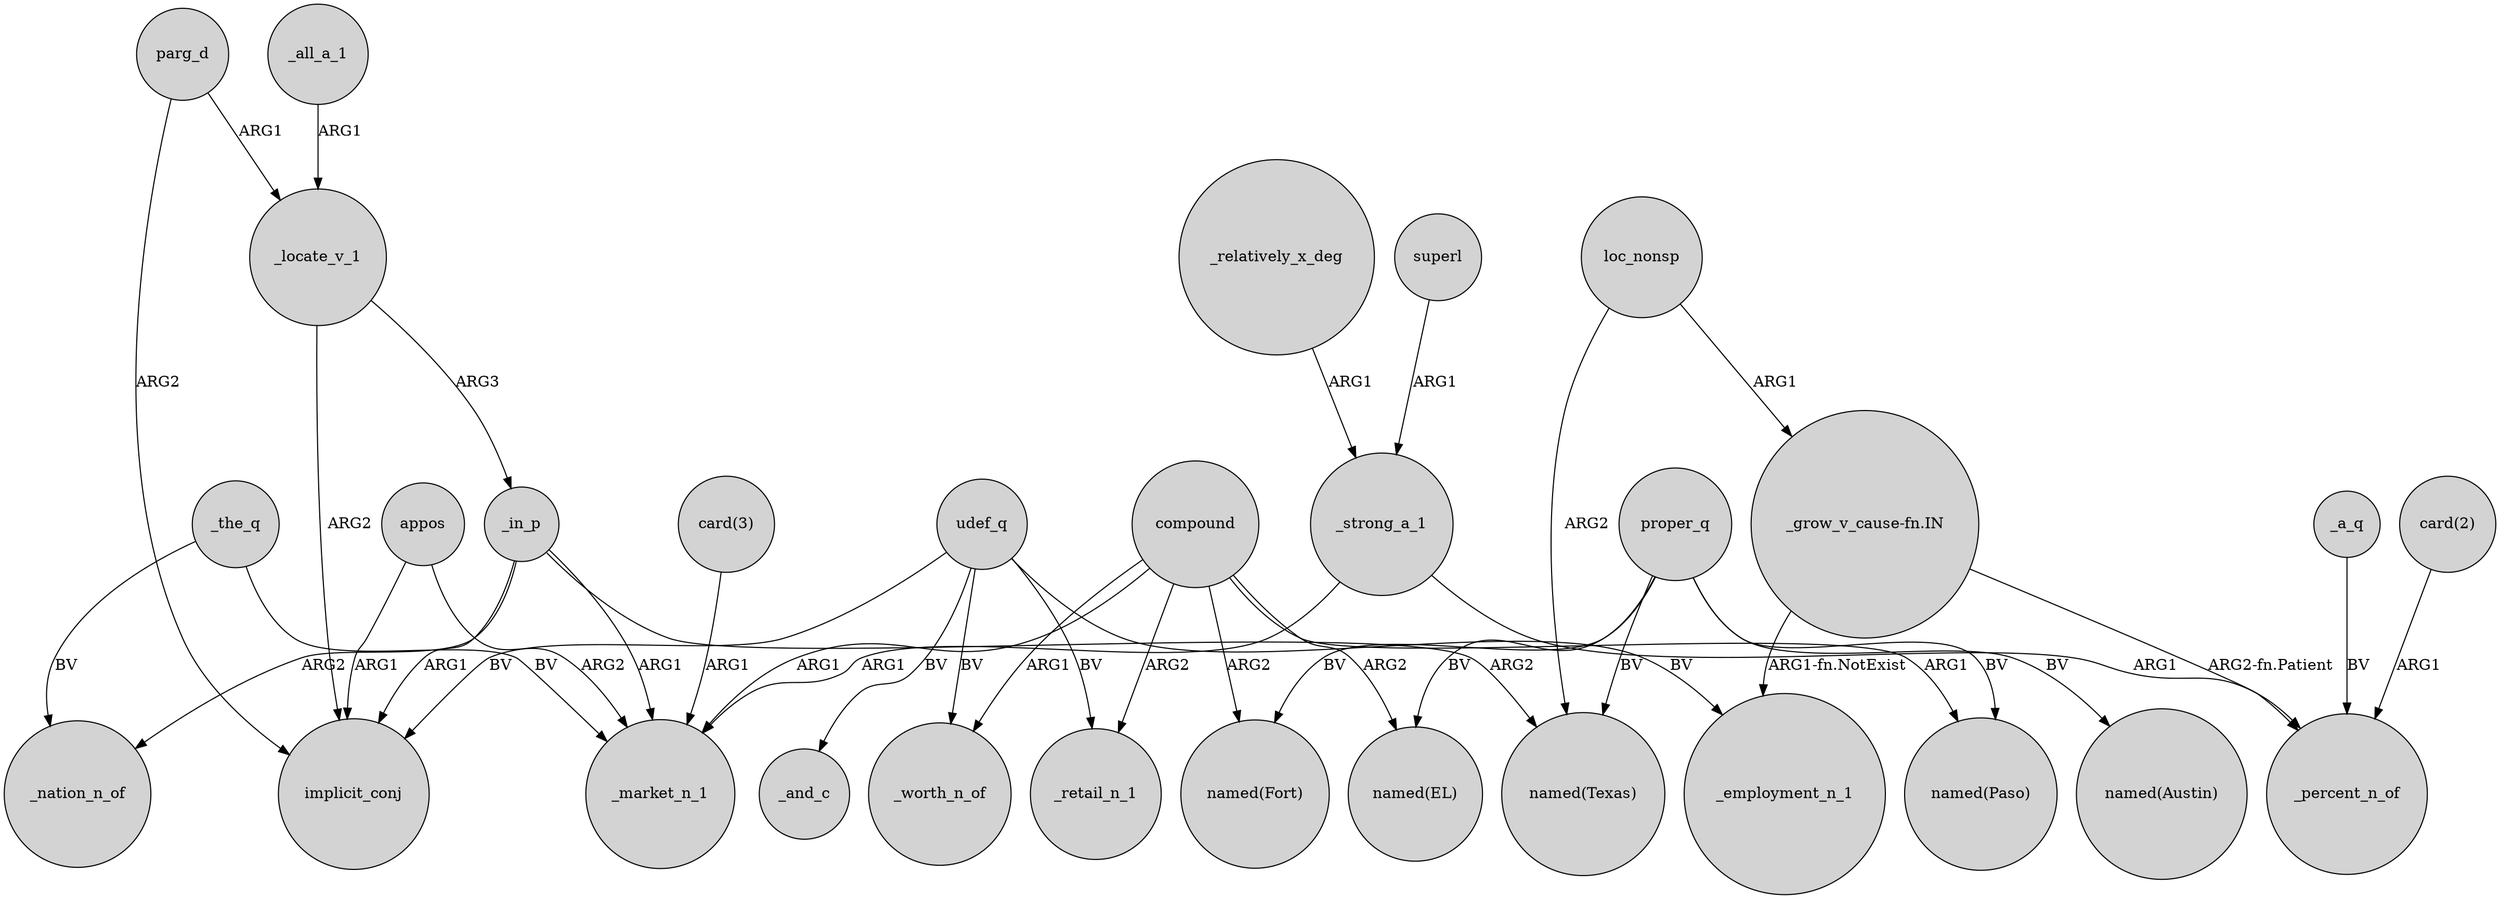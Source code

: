 digraph {
	node [shape=circle style=filled]
	parg_d -> implicit_conj [label=ARG2]
	loc_nonsp -> "_grow_v_cause-fn.IN" [label=ARG1]
	_in_p -> _market_n_1 [label=ARG1]
	proper_q -> "named(EL)" [label=BV]
	_strong_a_1 -> _market_n_1 [label=ARG1]
	udef_q -> _employment_n_1 [label=BV]
	_in_p -> _nation_n_of [label=ARG2]
	"_grow_v_cause-fn.IN" -> _employment_n_1 [label="ARG1-fn.NotExist"]
	"_grow_v_cause-fn.IN" -> _percent_n_of [label="ARG2-fn.Patient"]
	appos -> implicit_conj [label=ARG1]
	compound -> _retail_n_1 [label=ARG2]
	_in_p -> implicit_conj [label=ARG1]
	proper_q -> "named(Fort)" [label=BV]
	"card(2)" -> _percent_n_of [label=ARG1]
	proper_q -> "named(Paso)" [label=BV]
	_locate_v_1 -> _in_p [label=ARG3]
	udef_q -> implicit_conj [label=BV]
	_relatively_x_deg -> _strong_a_1 [label=ARG1]
	compound -> _worth_n_of [label=ARG1]
	parg_d -> _locate_v_1 [label=ARG1]
	proper_q -> "named(Texas)" [label=BV]
	_strong_a_1 -> _percent_n_of [label=ARG1]
	_the_q -> _nation_n_of [label=BV]
	loc_nonsp -> "named(Texas)" [label=ARG2]
	proper_q -> "named(Austin)" [label=BV]
	_in_p -> "named(Texas)" [label=ARG2]
	"card(3)" -> _market_n_1 [label=ARG1]
	compound -> "named(EL)" [label=ARG2]
	udef_q -> _retail_n_1 [label=BV]
	compound -> "named(Paso)" [label=ARG1]
	compound -> _market_n_1 [label=ARG1]
	_the_q -> _market_n_1 [label=BV]
	udef_q -> _and_c [label=BV]
	compound -> "named(Fort)" [label=ARG2]
	superl -> _strong_a_1 [label=ARG1]
	_locate_v_1 -> implicit_conj [label=ARG2]
	appos -> _market_n_1 [label=ARG2]
	_all_a_1 -> _locate_v_1 [label=ARG1]
	_a_q -> _percent_n_of [label=BV]
	udef_q -> _worth_n_of [label=BV]
}
